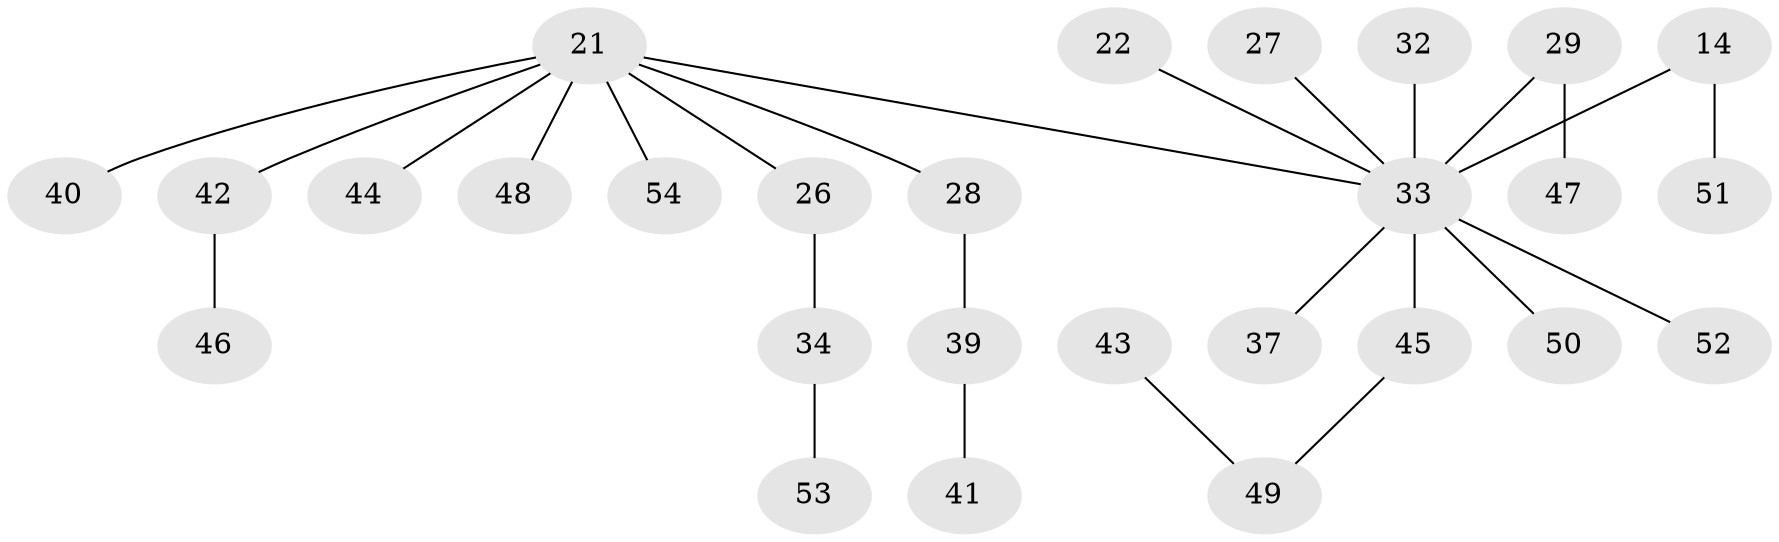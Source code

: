 // original degree distribution, {7: 0.018518518518518517, 2: 0.37037037037037035, 6: 0.018518518518518517, 4: 0.018518518518518517, 1: 0.42592592592592593, 3: 0.12962962962962962, 5: 0.018518518518518517}
// Generated by graph-tools (version 1.1) at 2025/52/03/09/25 04:52:50]
// undirected, 27 vertices, 26 edges
graph export_dot {
graph [start="1"]
  node [color=gray90,style=filled];
  14;
  21 [super="+20+5+6"];
  22;
  26;
  27;
  28;
  29;
  32;
  33 [super="+7+10+11+12+24+18+31"];
  34;
  37;
  39;
  40;
  41;
  42;
  43;
  44;
  45 [super="+38"];
  46;
  47;
  48;
  49 [super="+35"];
  50;
  51;
  52;
  53;
  54;
  14 -- 51;
  14 -- 33;
  21 -- 44;
  21 -- 48;
  21 -- 40;
  21 -- 42;
  21 -- 54;
  21 -- 26;
  21 -- 28;
  21 -- 33;
  22 -- 33;
  26 -- 34;
  27 -- 33;
  28 -- 39;
  29 -- 47;
  29 -- 33;
  32 -- 33;
  33 -- 50;
  33 -- 37;
  33 -- 52;
  33 -- 45;
  34 -- 53;
  39 -- 41;
  42 -- 46;
  43 -- 49;
  45 -- 49;
}
